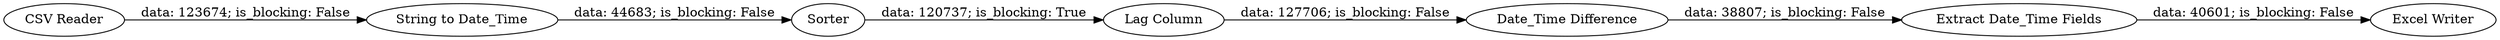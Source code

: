 digraph {
	"-2002682061239598754_1" [label="CSV Reader"]
	"-2002682061239598754_7" [label="Extract Date_Time Fields"]
	"-2002682061239598754_3" [label="Lag Column"]
	"-2002682061239598754_5" [label="Date_Time Difference"]
	"-2002682061239598754_6" [label="Excel Writer"]
	"-2002682061239598754_2" [label="String to Date_Time"]
	"-2002682061239598754_4" [label=Sorter]
	"-2002682061239598754_4" -> "-2002682061239598754_3" [label="data: 120737; is_blocking: True"]
	"-2002682061239598754_1" -> "-2002682061239598754_2" [label="data: 123674; is_blocking: False"]
	"-2002682061239598754_2" -> "-2002682061239598754_4" [label="data: 44683; is_blocking: False"]
	"-2002682061239598754_5" -> "-2002682061239598754_7" [label="data: 38807; is_blocking: False"]
	"-2002682061239598754_3" -> "-2002682061239598754_5" [label="data: 127706; is_blocking: False"]
	"-2002682061239598754_7" -> "-2002682061239598754_6" [label="data: 40601; is_blocking: False"]
	rankdir=LR
}
